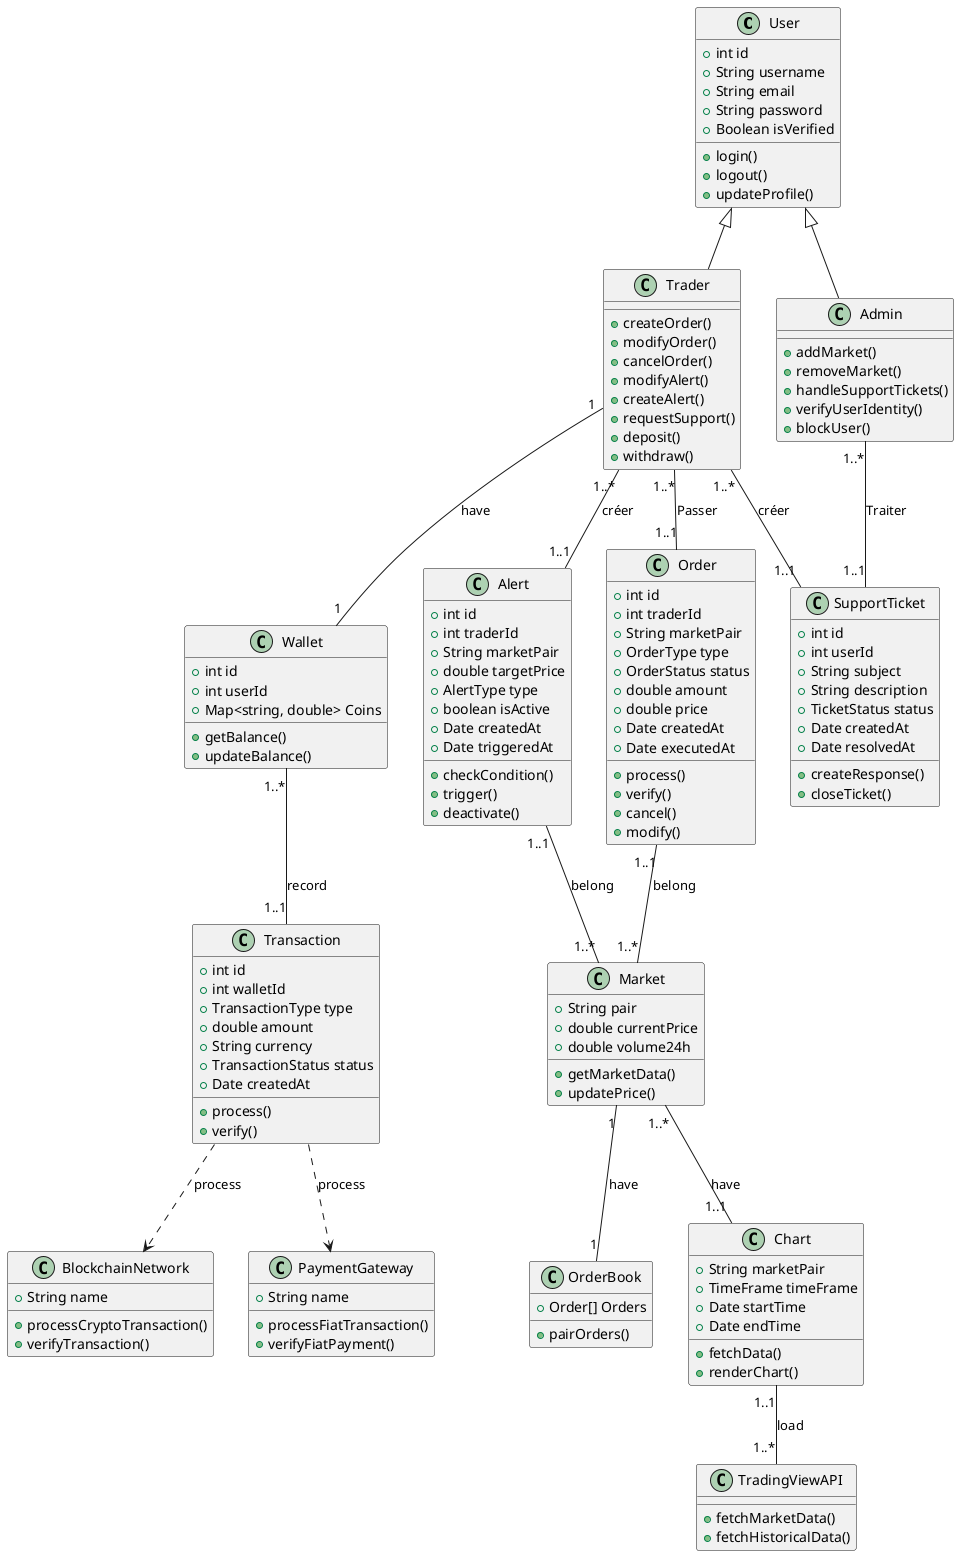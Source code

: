@startuml TradingPlatform

class User {
  +int id
  +String username
  +String email
  +String password
  +Boolean isVerified
  +login()
  +logout()
  +updateProfile()
}

class Trader {
  +createOrder()
  +modifyOrder()
  +cancelOrder() 
  +modifyAlert() 
  +createAlert()
  +requestSupport()
  +deposit()
  +withdraw()
}

class Admin {
  +addMarket()
  +removeMarket()
  +handleSupportTickets()
  +verifyUserIdentity()
  +blockUser()
}

class Order {
  +int id
  +int traderId
  +String marketPair
  +OrderType type
  +OrderStatus status
  +double amount
  +double price
  +Date createdAt
  +Date executedAt
  +process()
  +verify()
  +cancel()
  +modify()
}

class OrderBook{
  +Order[] Orders
  +pairOrders()
}


class Market {
  +String pair
  +double currentPrice
  +double volume24h
  +getMarketData()
  +updatePrice()
}

class Chart {
  +String marketPair
  +TimeFrame timeFrame
  +Date startTime
  +Date endTime
  +fetchData()
  +renderChart()
}



class Wallet {
  +int id
  +int userId
  +Map<string, double> Coins
  +getBalance()
  +updateBalance()
}

class Transaction {
+int id
+int walletId
+TransactionType type
+double amount
+String currency
+TransactionStatus status
+Date createdAt
+process()
+verify()
}



class Alert {
+int id
+int traderId
+String marketPair
+double targetPrice
+AlertType type
+boolean isActive
+Date createdAt
+Date triggeredAt
+checkCondition()
+trigger()
+deactivate()
}




class BlockchainNetwork {
+String name
+processCryptoTransaction()
+verifyTransaction()
}

class PaymentGateway {
+String name
+processFiatTransaction()
+verifyFiatPayment()
}

class TradingViewAPI {
+fetchMarketData()
+fetchHistoricalData()
}

class SupportTicket {
+int id
+int userId
+String subject
+String description
+TicketStatus status
+Date createdAt
+Date resolvedAt
+createResponse()
+closeTicket()
}


User <|-- Trader
User <|-- Admin
Trader "1..*" -- "1..1" Order : Passer 
Trader "1..*" -- "1..1" Alert : créer
Trader "1" -- "1" Wallet : have
Trader "1..*" -- "1..1" SupportTicket : créer
Admin "1..*" -- "1..1" SupportTicket : Traiter
Order "1..1" -- "1..*" Market : belong
Market "1..*" -- "1..1" Chart : have 
Market "1" -- "1" OrderBook : have 
Wallet "1..*" -- "1..1" Transaction : record 
Alert "1..1" -- "1..*" Market : belong 
Transaction ..> BlockchainNetwork : process 
Transaction ..> PaymentGateway : process 
Chart "1..1"-- "1..*" TradingViewAPI : load 

@enduml